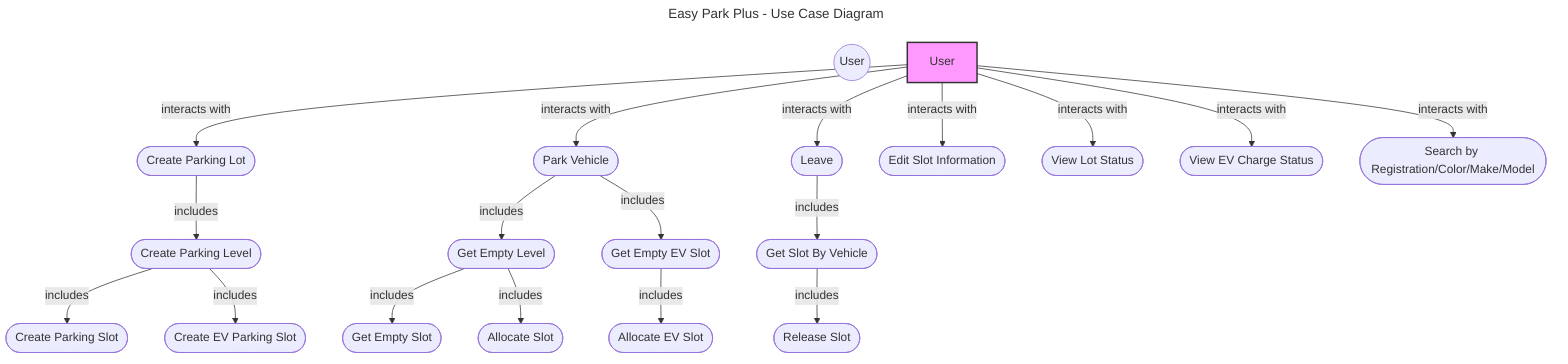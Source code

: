 ---
title: Easy Park Plus - Use Case Diagram
---
flowchart TD
    actor((User))
    UC1([Create Parking Lot])
    UC1.1([Create Parking Level])
    UC1.2([Create Parking Slot])
    UC1.3([Create EV Parking Slot])
    UC2([Park Vehicle])
    UC2.1([Get Empty Level])
    UC2.2a([Get Empty Slot])
    UC2.2b([Allocate Slot])
    UC2.3a([Get Empty EV Slot])
    UC2.3b([Allocate EV Slot])
    UC3([Leave])
    UC3.1([Get Slot By Vehicle])
    UC3.2([Release Slot])
    UC4([Edit Slot Information])
    UC5([View Lot Status])
    UC6([View EV Charge Status])
    UC7([Search by Registration/Color/Make/Model])

    User -- interacts with --> UC1
    UC1 -- includes --> UC1.1
    UC1.1 -- includes --> UC1.2
    UC1.1 -- includes --> UC1.3
    User -- interacts with --> UC2
    UC2 -- includes --> UC2.1
    UC2.1 -- includes --> UC2.2a
    UC2.1 -- includes --> UC2.2b
    UC2 -- includes --> UC2.3a
    UC2.3a -- includes --> UC2.3b
    User -- interacts with --> UC3
    UC3 -- includes --> UC3.1
    UC3.1 -- includes --> UC3.2
    User -- interacts with --> UC4
    User -- interacts with --> UC5
    User -- interacts with --> UC6
    User -- interacts with --> UC7

    classDef actor fill:#f9f,stroke:#333,stroke-width:2px;
    class User actor;